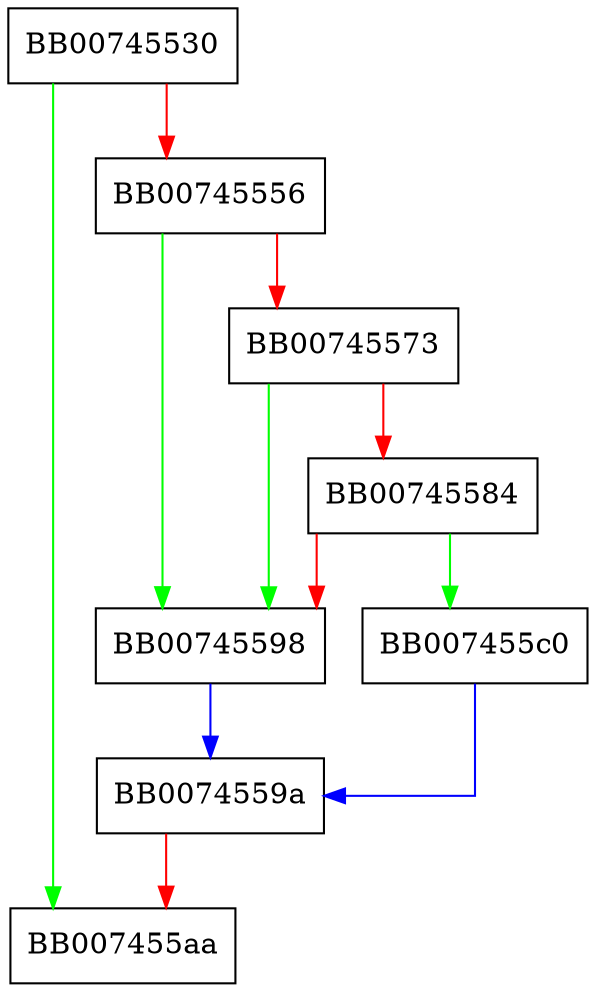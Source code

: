digraph ossl_c448_ed448_convert_private_key_to_x448 {
  node [shape="box"];
  graph [splines=ortho];
  BB00745530 -> BB007455aa [color="green"];
  BB00745530 -> BB00745556 [color="red"];
  BB00745556 -> BB00745598 [color="green"];
  BB00745556 -> BB00745573 [color="red"];
  BB00745573 -> BB00745598 [color="green"];
  BB00745573 -> BB00745584 [color="red"];
  BB00745584 -> BB007455c0 [color="green"];
  BB00745584 -> BB00745598 [color="red"];
  BB00745598 -> BB0074559a [color="blue"];
  BB0074559a -> BB007455aa [color="red"];
  BB007455c0 -> BB0074559a [color="blue"];
}